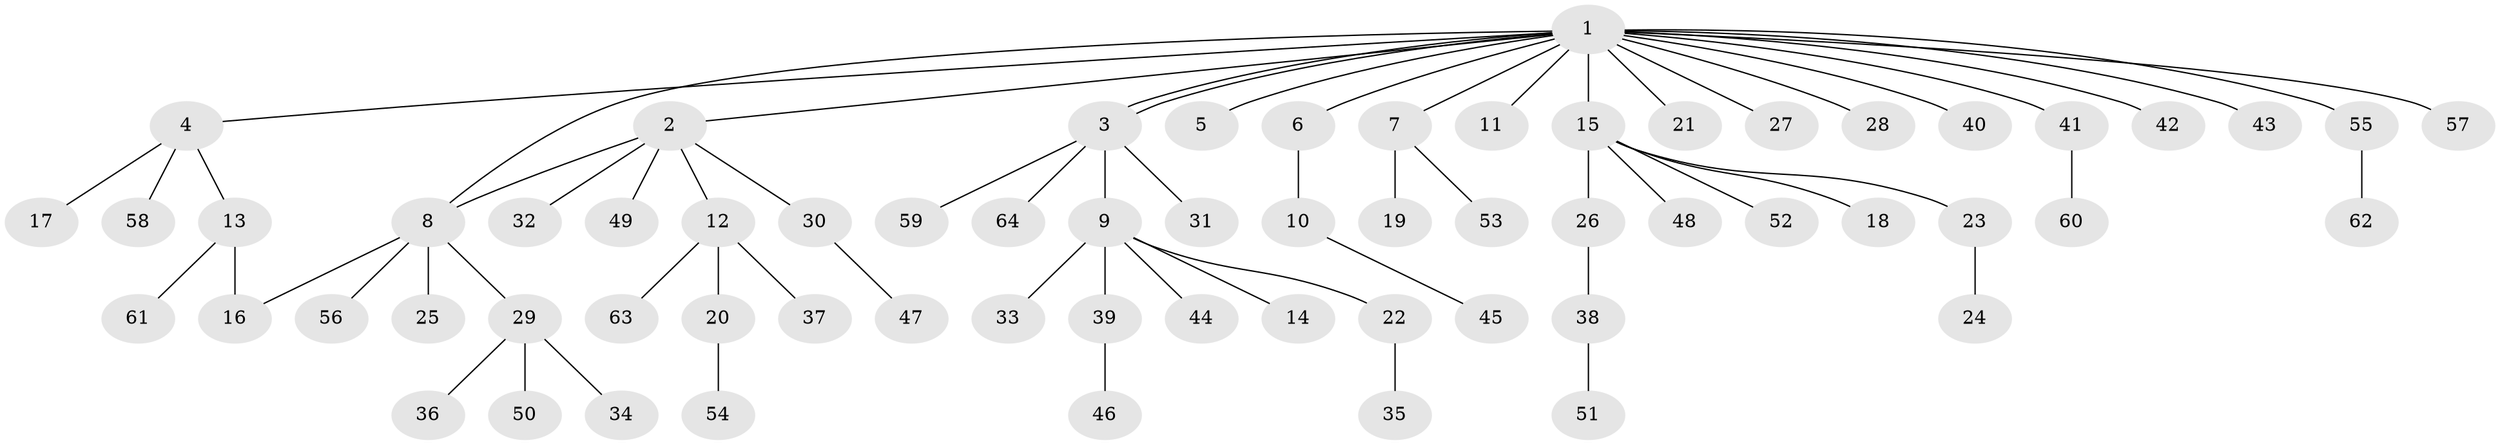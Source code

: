 // Generated by graph-tools (version 1.1) at 2025/47/03/09/25 04:47:48]
// undirected, 64 vertices, 66 edges
graph export_dot {
graph [start="1"]
  node [color=gray90,style=filled];
  1;
  2;
  3;
  4;
  5;
  6;
  7;
  8;
  9;
  10;
  11;
  12;
  13;
  14;
  15;
  16;
  17;
  18;
  19;
  20;
  21;
  22;
  23;
  24;
  25;
  26;
  27;
  28;
  29;
  30;
  31;
  32;
  33;
  34;
  35;
  36;
  37;
  38;
  39;
  40;
  41;
  42;
  43;
  44;
  45;
  46;
  47;
  48;
  49;
  50;
  51;
  52;
  53;
  54;
  55;
  56;
  57;
  58;
  59;
  60;
  61;
  62;
  63;
  64;
  1 -- 2;
  1 -- 3;
  1 -- 3;
  1 -- 4;
  1 -- 5;
  1 -- 6;
  1 -- 7;
  1 -- 8;
  1 -- 11;
  1 -- 15;
  1 -- 21;
  1 -- 27;
  1 -- 28;
  1 -- 40;
  1 -- 41;
  1 -- 42;
  1 -- 43;
  1 -- 55;
  1 -- 57;
  2 -- 8;
  2 -- 12;
  2 -- 30;
  2 -- 32;
  2 -- 49;
  3 -- 9;
  3 -- 31;
  3 -- 59;
  3 -- 64;
  4 -- 13;
  4 -- 17;
  4 -- 58;
  6 -- 10;
  7 -- 19;
  7 -- 53;
  8 -- 16;
  8 -- 25;
  8 -- 29;
  8 -- 56;
  9 -- 14;
  9 -- 22;
  9 -- 33;
  9 -- 39;
  9 -- 44;
  10 -- 45;
  12 -- 20;
  12 -- 37;
  12 -- 63;
  13 -- 16;
  13 -- 61;
  15 -- 18;
  15 -- 23;
  15 -- 26;
  15 -- 48;
  15 -- 52;
  20 -- 54;
  22 -- 35;
  23 -- 24;
  26 -- 38;
  29 -- 34;
  29 -- 36;
  29 -- 50;
  30 -- 47;
  38 -- 51;
  39 -- 46;
  41 -- 60;
  55 -- 62;
}
